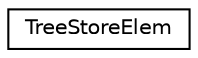 digraph G
{
  edge [fontname="Helvetica",fontsize="10",labelfontname="Helvetica",labelfontsize="10"];
  node [fontname="Helvetica",fontsize="10",shape=record];
  rankdir=LR;
  Node1 [label="TreeStoreElem",height=0.2,width=0.4,color="black", fillcolor="white", style="filled",URL="$da/d20/structTreeStoreElem.html"];
}
